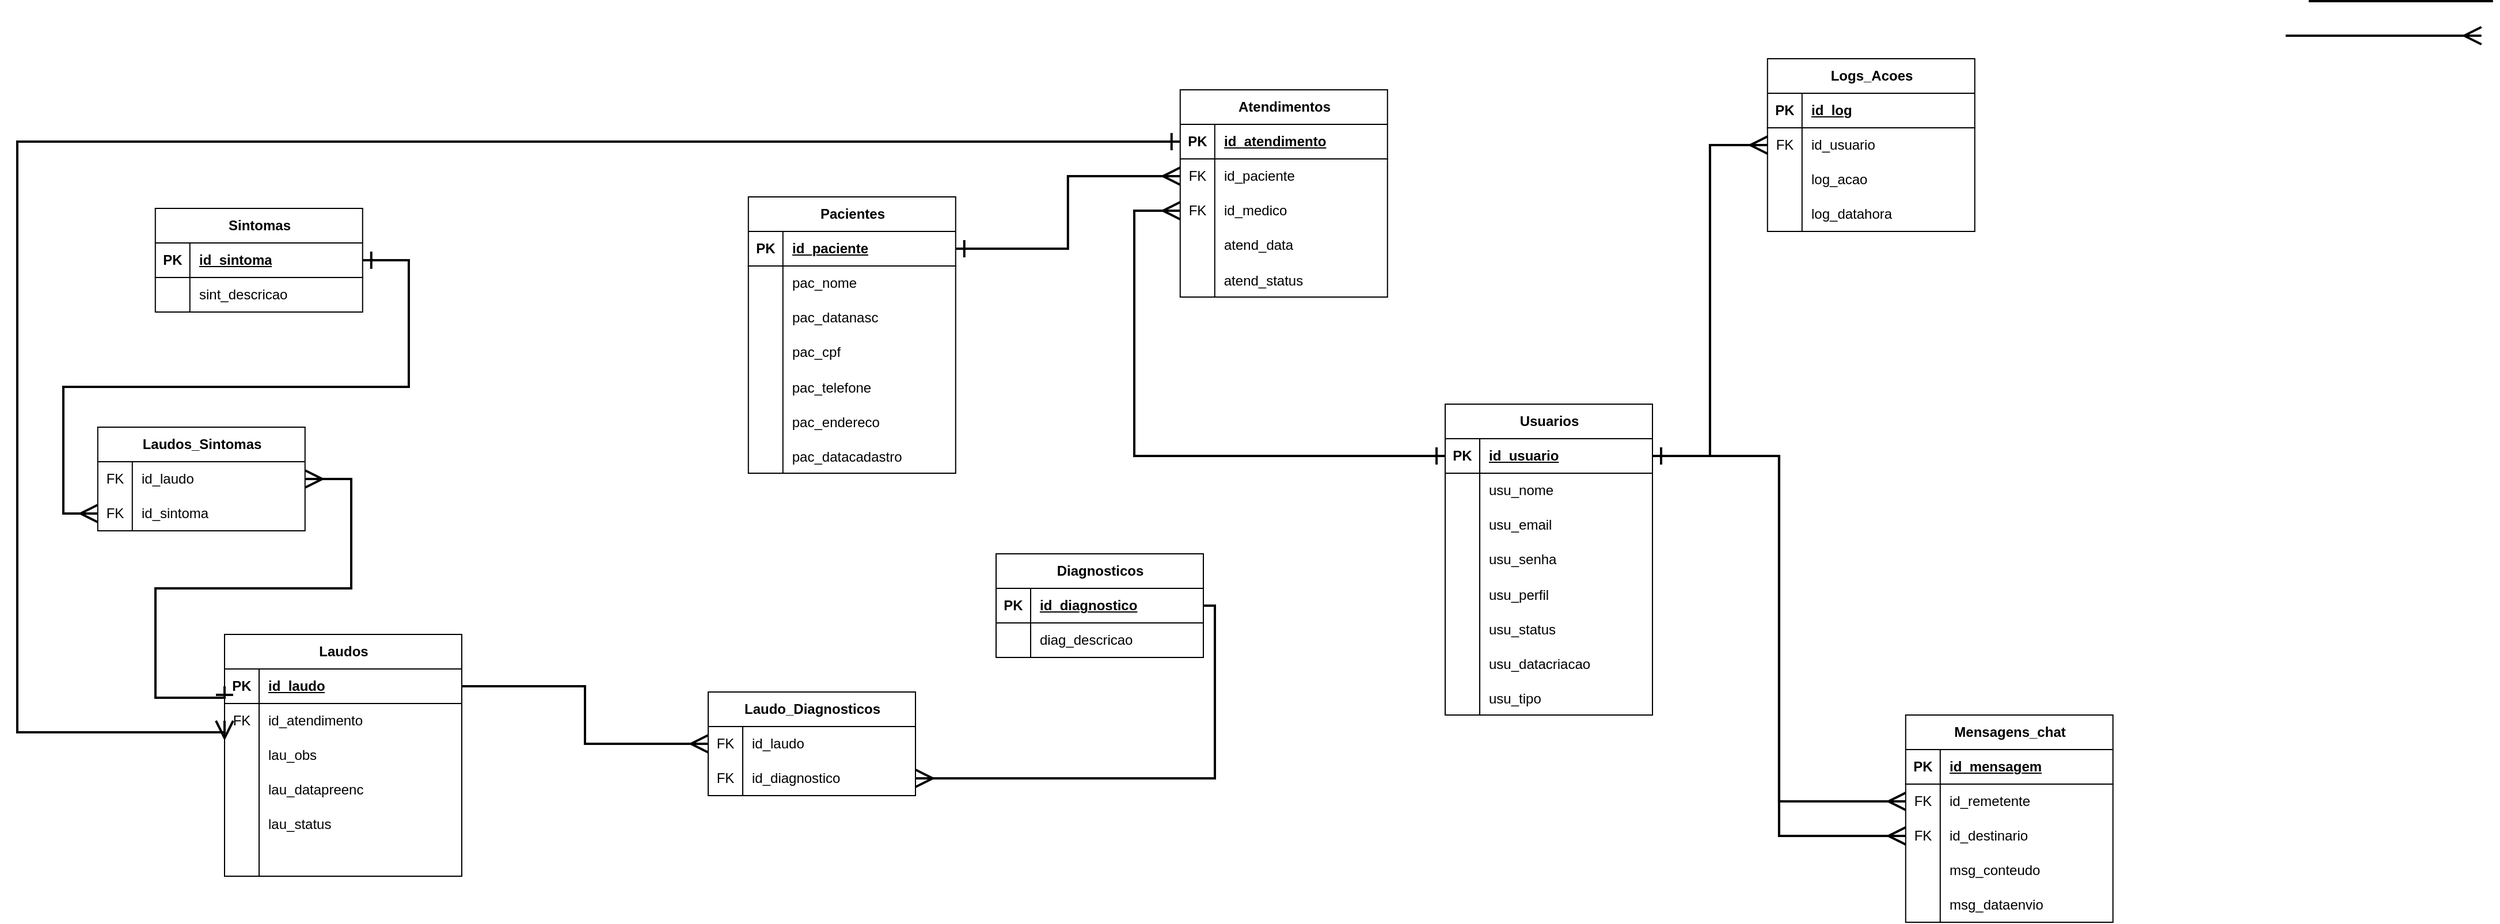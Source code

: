 <mxfile version="28.2.2">
  <diagram name="Página-1" id="UDo4bJVc__rC5ALzIUBb">
    <mxGraphModel dx="2527" dy="1535" grid="1" gridSize="10" guides="1" tooltips="1" connect="1" arrows="1" fold="1" page="1" pageScale="1" pageWidth="1169" pageHeight="827" math="0" shadow="0">
      <root>
        <mxCell id="0" />
        <mxCell id="1" parent="0" />
        <mxCell id="Q8iE4yhW_mKZgP9Y_xn7-1" value="Usuarios" style="shape=table;startSize=30;container=1;collapsible=1;childLayout=tableLayout;fixedRows=1;rowLines=0;fontStyle=1;align=center;resizeLast=1;html=1;labelBackgroundColor=none;" parent="1" vertex="1">
          <mxGeometry x="140.0" y="-450" width="180" height="270" as="geometry" />
        </mxCell>
        <mxCell id="Q8iE4yhW_mKZgP9Y_xn7-2" value="" style="shape=tableRow;horizontal=0;startSize=0;swimlaneHead=0;swimlaneBody=0;fillColor=none;collapsible=0;dropTarget=0;points=[[0,0.5],[1,0.5]];portConstraint=eastwest;top=0;left=0;right=0;bottom=1;labelBackgroundColor=none;" parent="Q8iE4yhW_mKZgP9Y_xn7-1" vertex="1">
          <mxGeometry y="30" width="180" height="30" as="geometry" />
        </mxCell>
        <mxCell id="Q8iE4yhW_mKZgP9Y_xn7-3" value="PK" style="shape=partialRectangle;connectable=0;fillColor=none;top=0;left=0;bottom=0;right=0;fontStyle=1;overflow=hidden;whiteSpace=wrap;html=1;labelBackgroundColor=none;" parent="Q8iE4yhW_mKZgP9Y_xn7-2" vertex="1">
          <mxGeometry width="30" height="30" as="geometry">
            <mxRectangle width="30" height="30" as="alternateBounds" />
          </mxGeometry>
        </mxCell>
        <mxCell id="Q8iE4yhW_mKZgP9Y_xn7-4" value="id_usuario" style="shape=partialRectangle;connectable=0;fillColor=none;top=0;left=0;bottom=0;right=0;align=left;spacingLeft=6;fontStyle=5;overflow=hidden;whiteSpace=wrap;html=1;labelBackgroundColor=none;" parent="Q8iE4yhW_mKZgP9Y_xn7-2" vertex="1">
          <mxGeometry x="30" width="150" height="30" as="geometry">
            <mxRectangle width="150" height="30" as="alternateBounds" />
          </mxGeometry>
        </mxCell>
        <mxCell id="Q8iE4yhW_mKZgP9Y_xn7-5" value="" style="shape=tableRow;horizontal=0;startSize=0;swimlaneHead=0;swimlaneBody=0;fillColor=none;collapsible=0;dropTarget=0;points=[[0,0.5],[1,0.5]];portConstraint=eastwest;top=0;left=0;right=0;bottom=0;labelBackgroundColor=none;" parent="Q8iE4yhW_mKZgP9Y_xn7-1" vertex="1">
          <mxGeometry y="60" width="180" height="30" as="geometry" />
        </mxCell>
        <mxCell id="Q8iE4yhW_mKZgP9Y_xn7-6" value="" style="shape=partialRectangle;connectable=0;fillColor=none;top=0;left=0;bottom=0;right=0;editable=1;overflow=hidden;whiteSpace=wrap;html=1;labelBackgroundColor=none;" parent="Q8iE4yhW_mKZgP9Y_xn7-5" vertex="1">
          <mxGeometry width="30" height="30" as="geometry">
            <mxRectangle width="30" height="30" as="alternateBounds" />
          </mxGeometry>
        </mxCell>
        <mxCell id="Q8iE4yhW_mKZgP9Y_xn7-7" value="usu_nome" style="shape=partialRectangle;connectable=0;fillColor=none;top=0;left=0;bottom=0;right=0;align=left;spacingLeft=6;overflow=hidden;whiteSpace=wrap;html=1;labelBackgroundColor=none;" parent="Q8iE4yhW_mKZgP9Y_xn7-5" vertex="1">
          <mxGeometry x="30" width="150" height="30" as="geometry">
            <mxRectangle width="150" height="30" as="alternateBounds" />
          </mxGeometry>
        </mxCell>
        <mxCell id="Q8iE4yhW_mKZgP9Y_xn7-8" value="" style="shape=tableRow;horizontal=0;startSize=0;swimlaneHead=0;swimlaneBody=0;fillColor=none;collapsible=0;dropTarget=0;points=[[0,0.5],[1,0.5]];portConstraint=eastwest;top=0;left=0;right=0;bottom=0;labelBackgroundColor=none;" parent="Q8iE4yhW_mKZgP9Y_xn7-1" vertex="1">
          <mxGeometry y="90" width="180" height="30" as="geometry" />
        </mxCell>
        <mxCell id="Q8iE4yhW_mKZgP9Y_xn7-9" value="" style="shape=partialRectangle;connectable=0;fillColor=none;top=0;left=0;bottom=0;right=0;editable=1;overflow=hidden;whiteSpace=wrap;html=1;labelBackgroundColor=none;" parent="Q8iE4yhW_mKZgP9Y_xn7-8" vertex="1">
          <mxGeometry width="30" height="30" as="geometry">
            <mxRectangle width="30" height="30" as="alternateBounds" />
          </mxGeometry>
        </mxCell>
        <mxCell id="Q8iE4yhW_mKZgP9Y_xn7-10" value="usu_email" style="shape=partialRectangle;connectable=0;fillColor=none;top=0;left=0;bottom=0;right=0;align=left;spacingLeft=6;overflow=hidden;whiteSpace=wrap;html=1;labelBackgroundColor=none;" parent="Q8iE4yhW_mKZgP9Y_xn7-8" vertex="1">
          <mxGeometry x="30" width="150" height="30" as="geometry">
            <mxRectangle width="150" height="30" as="alternateBounds" />
          </mxGeometry>
        </mxCell>
        <mxCell id="Q8iE4yhW_mKZgP9Y_xn7-11" value="" style="shape=tableRow;horizontal=0;startSize=0;swimlaneHead=0;swimlaneBody=0;fillColor=none;collapsible=0;dropTarget=0;points=[[0,0.5],[1,0.5]];portConstraint=eastwest;top=0;left=0;right=0;bottom=0;labelBackgroundColor=none;" parent="Q8iE4yhW_mKZgP9Y_xn7-1" vertex="1">
          <mxGeometry y="120" width="180" height="30" as="geometry" />
        </mxCell>
        <mxCell id="Q8iE4yhW_mKZgP9Y_xn7-12" value="" style="shape=partialRectangle;connectable=0;fillColor=none;top=0;left=0;bottom=0;right=0;editable=1;overflow=hidden;whiteSpace=wrap;html=1;labelBackgroundColor=none;" parent="Q8iE4yhW_mKZgP9Y_xn7-11" vertex="1">
          <mxGeometry width="30" height="30" as="geometry">
            <mxRectangle width="30" height="30" as="alternateBounds" />
          </mxGeometry>
        </mxCell>
        <mxCell id="Q8iE4yhW_mKZgP9Y_xn7-13" value="usu_senha" style="shape=partialRectangle;connectable=0;fillColor=none;top=0;left=0;bottom=0;right=0;align=left;spacingLeft=6;overflow=hidden;whiteSpace=wrap;html=1;labelBackgroundColor=none;" parent="Q8iE4yhW_mKZgP9Y_xn7-11" vertex="1">
          <mxGeometry x="30" width="150" height="30" as="geometry">
            <mxRectangle width="150" height="30" as="alternateBounds" />
          </mxGeometry>
        </mxCell>
        <mxCell id="Dy_bfYrcZRiVLaUVNsNM-99" value="" style="shape=tableRow;horizontal=0;startSize=0;swimlaneHead=0;swimlaneBody=0;fillColor=none;collapsible=0;dropTarget=0;points=[[0,0.5],[1,0.5]];portConstraint=eastwest;top=0;left=0;right=0;bottom=0;labelBackgroundColor=none;" parent="Q8iE4yhW_mKZgP9Y_xn7-1" vertex="1">
          <mxGeometry y="150" width="180" height="30" as="geometry" />
        </mxCell>
        <mxCell id="Dy_bfYrcZRiVLaUVNsNM-100" value="" style="shape=partialRectangle;connectable=0;fillColor=none;top=0;left=0;bottom=0;right=0;editable=1;overflow=hidden;labelBackgroundColor=none;" parent="Dy_bfYrcZRiVLaUVNsNM-99" vertex="1">
          <mxGeometry width="30" height="30" as="geometry">
            <mxRectangle width="30" height="30" as="alternateBounds" />
          </mxGeometry>
        </mxCell>
        <mxCell id="Dy_bfYrcZRiVLaUVNsNM-101" value="usu_perfil" style="shape=partialRectangle;connectable=0;fillColor=none;top=0;left=0;bottom=0;right=0;align=left;spacingLeft=6;overflow=hidden;labelBackgroundColor=none;" parent="Dy_bfYrcZRiVLaUVNsNM-99" vertex="1">
          <mxGeometry x="30" width="150" height="30" as="geometry">
            <mxRectangle width="150" height="30" as="alternateBounds" />
          </mxGeometry>
        </mxCell>
        <mxCell id="Dy_bfYrcZRiVLaUVNsNM-103" value="" style="shape=tableRow;horizontal=0;startSize=0;swimlaneHead=0;swimlaneBody=0;fillColor=none;collapsible=0;dropTarget=0;points=[[0,0.5],[1,0.5]];portConstraint=eastwest;top=0;left=0;right=0;bottom=0;labelBackgroundColor=none;" parent="Q8iE4yhW_mKZgP9Y_xn7-1" vertex="1">
          <mxGeometry y="180" width="180" height="30" as="geometry" />
        </mxCell>
        <mxCell id="Dy_bfYrcZRiVLaUVNsNM-104" value="" style="shape=partialRectangle;connectable=0;fillColor=none;top=0;left=0;bottom=0;right=0;editable=1;overflow=hidden;labelBackgroundColor=none;" parent="Dy_bfYrcZRiVLaUVNsNM-103" vertex="1">
          <mxGeometry width="30" height="30" as="geometry">
            <mxRectangle width="30" height="30" as="alternateBounds" />
          </mxGeometry>
        </mxCell>
        <mxCell id="Dy_bfYrcZRiVLaUVNsNM-105" value="usu_status" style="shape=partialRectangle;connectable=0;fillColor=none;top=0;left=0;bottom=0;right=0;align=left;spacingLeft=6;overflow=hidden;labelBackgroundColor=none;" parent="Dy_bfYrcZRiVLaUVNsNM-103" vertex="1">
          <mxGeometry x="30" width="150" height="30" as="geometry">
            <mxRectangle width="150" height="30" as="alternateBounds" />
          </mxGeometry>
        </mxCell>
        <mxCell id="Dy_bfYrcZRiVLaUVNsNM-107" value="" style="shape=tableRow;horizontal=0;startSize=0;swimlaneHead=0;swimlaneBody=0;fillColor=none;collapsible=0;dropTarget=0;points=[[0,0.5],[1,0.5]];portConstraint=eastwest;top=0;left=0;right=0;bottom=0;labelBackgroundColor=none;" parent="Q8iE4yhW_mKZgP9Y_xn7-1" vertex="1">
          <mxGeometry y="210" width="180" height="30" as="geometry" />
        </mxCell>
        <mxCell id="Dy_bfYrcZRiVLaUVNsNM-108" value="" style="shape=partialRectangle;connectable=0;fillColor=none;top=0;left=0;bottom=0;right=0;editable=1;overflow=hidden;labelBackgroundColor=none;" parent="Dy_bfYrcZRiVLaUVNsNM-107" vertex="1">
          <mxGeometry width="30" height="30" as="geometry">
            <mxRectangle width="30" height="30" as="alternateBounds" />
          </mxGeometry>
        </mxCell>
        <mxCell id="Dy_bfYrcZRiVLaUVNsNM-109" value="usu_datacriacao" style="shape=partialRectangle;connectable=0;fillColor=none;top=0;left=0;bottom=0;right=0;align=left;spacingLeft=6;overflow=hidden;labelBackgroundColor=none;" parent="Dy_bfYrcZRiVLaUVNsNM-107" vertex="1">
          <mxGeometry x="30" width="150" height="30" as="geometry">
            <mxRectangle width="150" height="30" as="alternateBounds" />
          </mxGeometry>
        </mxCell>
        <mxCell id="Dy_bfYrcZRiVLaUVNsNM-201" value="" style="shape=tableRow;horizontal=0;startSize=0;swimlaneHead=0;swimlaneBody=0;fillColor=none;collapsible=0;dropTarget=0;points=[[0,0.5],[1,0.5]];portConstraint=eastwest;top=0;left=0;right=0;bottom=0;labelBackgroundColor=none;" parent="Q8iE4yhW_mKZgP9Y_xn7-1" vertex="1">
          <mxGeometry y="240" width="180" height="30" as="geometry" />
        </mxCell>
        <mxCell id="Dy_bfYrcZRiVLaUVNsNM-202" value="" style="shape=partialRectangle;connectable=0;fillColor=none;top=0;left=0;bottom=0;right=0;editable=1;overflow=hidden;labelBackgroundColor=none;" parent="Dy_bfYrcZRiVLaUVNsNM-201" vertex="1">
          <mxGeometry width="30" height="30" as="geometry">
            <mxRectangle width="30" height="30" as="alternateBounds" />
          </mxGeometry>
        </mxCell>
        <mxCell id="Dy_bfYrcZRiVLaUVNsNM-203" value="usu_tipo" style="shape=partialRectangle;connectable=0;fillColor=none;top=0;left=0;bottom=0;right=0;align=left;spacingLeft=6;overflow=hidden;labelBackgroundColor=none;" parent="Dy_bfYrcZRiVLaUVNsNM-201" vertex="1">
          <mxGeometry x="30" width="150" height="30" as="geometry">
            <mxRectangle width="150" height="30" as="alternateBounds" />
          </mxGeometry>
        </mxCell>
        <mxCell id="Dy_bfYrcZRiVLaUVNsNM-1" value="Pacientes" style="shape=table;startSize=30;container=1;collapsible=1;childLayout=tableLayout;fixedRows=1;rowLines=0;fontStyle=1;align=center;resizeLast=1;html=1;labelBackgroundColor=none;" parent="1" vertex="1">
          <mxGeometry x="-465.11" y="-630" width="180" height="240" as="geometry" />
        </mxCell>
        <mxCell id="Dy_bfYrcZRiVLaUVNsNM-2" value="" style="shape=tableRow;horizontal=0;startSize=0;swimlaneHead=0;swimlaneBody=0;fillColor=none;collapsible=0;dropTarget=0;points=[[0,0.5],[1,0.5]];portConstraint=eastwest;top=0;left=0;right=0;bottom=1;labelBackgroundColor=none;" parent="Dy_bfYrcZRiVLaUVNsNM-1" vertex="1">
          <mxGeometry y="30" width="180" height="30" as="geometry" />
        </mxCell>
        <mxCell id="Dy_bfYrcZRiVLaUVNsNM-3" value="PK" style="shape=partialRectangle;connectable=0;fillColor=none;top=0;left=0;bottom=0;right=0;fontStyle=1;overflow=hidden;whiteSpace=wrap;html=1;labelBackgroundColor=none;" parent="Dy_bfYrcZRiVLaUVNsNM-2" vertex="1">
          <mxGeometry width="30" height="30" as="geometry">
            <mxRectangle width="30" height="30" as="alternateBounds" />
          </mxGeometry>
        </mxCell>
        <mxCell id="Dy_bfYrcZRiVLaUVNsNM-4" value="id_paciente" style="shape=partialRectangle;connectable=0;fillColor=none;top=0;left=0;bottom=0;right=0;align=left;spacingLeft=6;fontStyle=5;overflow=hidden;whiteSpace=wrap;html=1;labelBackgroundColor=none;" parent="Dy_bfYrcZRiVLaUVNsNM-2" vertex="1">
          <mxGeometry x="30" width="150" height="30" as="geometry">
            <mxRectangle width="150" height="30" as="alternateBounds" />
          </mxGeometry>
        </mxCell>
        <mxCell id="Dy_bfYrcZRiVLaUVNsNM-5" value="" style="shape=tableRow;horizontal=0;startSize=0;swimlaneHead=0;swimlaneBody=0;fillColor=none;collapsible=0;dropTarget=0;points=[[0,0.5],[1,0.5]];portConstraint=eastwest;top=0;left=0;right=0;bottom=0;labelBackgroundColor=none;" parent="Dy_bfYrcZRiVLaUVNsNM-1" vertex="1">
          <mxGeometry y="60" width="180" height="30" as="geometry" />
        </mxCell>
        <mxCell id="Dy_bfYrcZRiVLaUVNsNM-6" value="" style="shape=partialRectangle;connectable=0;fillColor=none;top=0;left=0;bottom=0;right=0;editable=1;overflow=hidden;whiteSpace=wrap;html=1;labelBackgroundColor=none;" parent="Dy_bfYrcZRiVLaUVNsNM-5" vertex="1">
          <mxGeometry width="30" height="30" as="geometry">
            <mxRectangle width="30" height="30" as="alternateBounds" />
          </mxGeometry>
        </mxCell>
        <mxCell id="Dy_bfYrcZRiVLaUVNsNM-7" value="pac_nome" style="shape=partialRectangle;connectable=0;fillColor=none;top=0;left=0;bottom=0;right=0;align=left;spacingLeft=6;overflow=hidden;whiteSpace=wrap;html=1;labelBackgroundColor=none;" parent="Dy_bfYrcZRiVLaUVNsNM-5" vertex="1">
          <mxGeometry x="30" width="150" height="30" as="geometry">
            <mxRectangle width="150" height="30" as="alternateBounds" />
          </mxGeometry>
        </mxCell>
        <mxCell id="Dy_bfYrcZRiVLaUVNsNM-8" value="" style="shape=tableRow;horizontal=0;startSize=0;swimlaneHead=0;swimlaneBody=0;fillColor=none;collapsible=0;dropTarget=0;points=[[0,0.5],[1,0.5]];portConstraint=eastwest;top=0;left=0;right=0;bottom=0;labelBackgroundColor=none;" parent="Dy_bfYrcZRiVLaUVNsNM-1" vertex="1">
          <mxGeometry y="90" width="180" height="30" as="geometry" />
        </mxCell>
        <mxCell id="Dy_bfYrcZRiVLaUVNsNM-9" value="" style="shape=partialRectangle;connectable=0;fillColor=none;top=0;left=0;bottom=0;right=0;editable=1;overflow=hidden;whiteSpace=wrap;html=1;labelBackgroundColor=none;" parent="Dy_bfYrcZRiVLaUVNsNM-8" vertex="1">
          <mxGeometry width="30" height="30" as="geometry">
            <mxRectangle width="30" height="30" as="alternateBounds" />
          </mxGeometry>
        </mxCell>
        <mxCell id="Dy_bfYrcZRiVLaUVNsNM-10" value="pac_datanasc" style="shape=partialRectangle;connectable=0;fillColor=none;top=0;left=0;bottom=0;right=0;align=left;spacingLeft=6;overflow=hidden;whiteSpace=wrap;html=1;labelBackgroundColor=none;" parent="Dy_bfYrcZRiVLaUVNsNM-8" vertex="1">
          <mxGeometry x="30" width="150" height="30" as="geometry">
            <mxRectangle width="150" height="30" as="alternateBounds" />
          </mxGeometry>
        </mxCell>
        <mxCell id="Dy_bfYrcZRiVLaUVNsNM-11" value="" style="shape=tableRow;horizontal=0;startSize=0;swimlaneHead=0;swimlaneBody=0;fillColor=none;collapsible=0;dropTarget=0;points=[[0,0.5],[1,0.5]];portConstraint=eastwest;top=0;left=0;right=0;bottom=0;labelBackgroundColor=none;" parent="Dy_bfYrcZRiVLaUVNsNM-1" vertex="1">
          <mxGeometry y="120" width="180" height="30" as="geometry" />
        </mxCell>
        <mxCell id="Dy_bfYrcZRiVLaUVNsNM-12" value="" style="shape=partialRectangle;connectable=0;fillColor=none;top=0;left=0;bottom=0;right=0;editable=1;overflow=hidden;whiteSpace=wrap;html=1;labelBackgroundColor=none;" parent="Dy_bfYrcZRiVLaUVNsNM-11" vertex="1">
          <mxGeometry width="30" height="30" as="geometry">
            <mxRectangle width="30" height="30" as="alternateBounds" />
          </mxGeometry>
        </mxCell>
        <mxCell id="Dy_bfYrcZRiVLaUVNsNM-13" value="pac_cpf" style="shape=partialRectangle;connectable=0;fillColor=none;top=0;left=0;bottom=0;right=0;align=left;spacingLeft=6;overflow=hidden;whiteSpace=wrap;html=1;labelBackgroundColor=none;" parent="Dy_bfYrcZRiVLaUVNsNM-11" vertex="1">
          <mxGeometry x="30" width="150" height="30" as="geometry">
            <mxRectangle width="150" height="30" as="alternateBounds" />
          </mxGeometry>
        </mxCell>
        <mxCell id="Dy_bfYrcZRiVLaUVNsNM-111" value="" style="shape=tableRow;horizontal=0;startSize=0;swimlaneHead=0;swimlaneBody=0;fillColor=none;collapsible=0;dropTarget=0;points=[[0,0.5],[1,0.5]];portConstraint=eastwest;top=0;left=0;right=0;bottom=0;labelBackgroundColor=none;" parent="Dy_bfYrcZRiVLaUVNsNM-1" vertex="1">
          <mxGeometry y="150" width="180" height="30" as="geometry" />
        </mxCell>
        <mxCell id="Dy_bfYrcZRiVLaUVNsNM-112" value="" style="shape=partialRectangle;connectable=0;fillColor=none;top=0;left=0;bottom=0;right=0;editable=1;overflow=hidden;labelBackgroundColor=none;" parent="Dy_bfYrcZRiVLaUVNsNM-111" vertex="1">
          <mxGeometry width="30" height="30" as="geometry">
            <mxRectangle width="30" height="30" as="alternateBounds" />
          </mxGeometry>
        </mxCell>
        <mxCell id="Dy_bfYrcZRiVLaUVNsNM-113" value="pac_telefone" style="shape=partialRectangle;connectable=0;fillColor=none;top=0;left=0;bottom=0;right=0;align=left;spacingLeft=6;overflow=hidden;labelBackgroundColor=none;" parent="Dy_bfYrcZRiVLaUVNsNM-111" vertex="1">
          <mxGeometry x="30" width="150" height="30" as="geometry">
            <mxRectangle width="150" height="30" as="alternateBounds" />
          </mxGeometry>
        </mxCell>
        <mxCell id="Dy_bfYrcZRiVLaUVNsNM-115" value="" style="shape=tableRow;horizontal=0;startSize=0;swimlaneHead=0;swimlaneBody=0;fillColor=none;collapsible=0;dropTarget=0;points=[[0,0.5],[1,0.5]];portConstraint=eastwest;top=0;left=0;right=0;bottom=0;labelBackgroundColor=none;" parent="Dy_bfYrcZRiVLaUVNsNM-1" vertex="1">
          <mxGeometry y="180" width="180" height="30" as="geometry" />
        </mxCell>
        <mxCell id="Dy_bfYrcZRiVLaUVNsNM-116" value="" style="shape=partialRectangle;connectable=0;fillColor=none;top=0;left=0;bottom=0;right=0;editable=1;overflow=hidden;labelBackgroundColor=none;" parent="Dy_bfYrcZRiVLaUVNsNM-115" vertex="1">
          <mxGeometry width="30" height="30" as="geometry">
            <mxRectangle width="30" height="30" as="alternateBounds" />
          </mxGeometry>
        </mxCell>
        <mxCell id="Dy_bfYrcZRiVLaUVNsNM-117" value="pac_endereco" style="shape=partialRectangle;connectable=0;fillColor=none;top=0;left=0;bottom=0;right=0;align=left;spacingLeft=6;overflow=hidden;labelBackgroundColor=none;" parent="Dy_bfYrcZRiVLaUVNsNM-115" vertex="1">
          <mxGeometry x="30" width="150" height="30" as="geometry">
            <mxRectangle width="150" height="30" as="alternateBounds" />
          </mxGeometry>
        </mxCell>
        <mxCell id="Dy_bfYrcZRiVLaUVNsNM-119" value="" style="shape=tableRow;horizontal=0;startSize=0;swimlaneHead=0;swimlaneBody=0;fillColor=none;collapsible=0;dropTarget=0;points=[[0,0.5],[1,0.5]];portConstraint=eastwest;top=0;left=0;right=0;bottom=0;labelBackgroundColor=none;" parent="Dy_bfYrcZRiVLaUVNsNM-1" vertex="1">
          <mxGeometry y="210" width="180" height="30" as="geometry" />
        </mxCell>
        <mxCell id="Dy_bfYrcZRiVLaUVNsNM-120" value="" style="shape=partialRectangle;connectable=0;fillColor=none;top=0;left=0;bottom=0;right=0;editable=1;overflow=hidden;labelBackgroundColor=none;" parent="Dy_bfYrcZRiVLaUVNsNM-119" vertex="1">
          <mxGeometry width="30" height="30" as="geometry">
            <mxRectangle width="30" height="30" as="alternateBounds" />
          </mxGeometry>
        </mxCell>
        <mxCell id="Dy_bfYrcZRiVLaUVNsNM-121" value="pac_datacadastro" style="shape=partialRectangle;connectable=0;fillColor=none;top=0;left=0;bottom=0;right=0;align=left;spacingLeft=6;overflow=hidden;labelBackgroundColor=none;" parent="Dy_bfYrcZRiVLaUVNsNM-119" vertex="1">
          <mxGeometry x="30" width="150" height="30" as="geometry">
            <mxRectangle width="150" height="30" as="alternateBounds" />
          </mxGeometry>
        </mxCell>
        <mxCell id="Dy_bfYrcZRiVLaUVNsNM-14" value="Atendimentos" style="shape=table;startSize=30;container=1;collapsible=1;childLayout=tableLayout;fixedRows=1;rowLines=0;fontStyle=1;align=center;resizeLast=1;html=1;labelBackgroundColor=none;" parent="1" vertex="1">
          <mxGeometry x="-90.11" y="-723" width="180" height="180" as="geometry" />
        </mxCell>
        <mxCell id="Dy_bfYrcZRiVLaUVNsNM-15" value="" style="shape=tableRow;horizontal=0;startSize=0;swimlaneHead=0;swimlaneBody=0;fillColor=none;collapsible=0;dropTarget=0;points=[[0,0.5],[1,0.5]];portConstraint=eastwest;top=0;left=0;right=0;bottom=1;labelBackgroundColor=none;" parent="Dy_bfYrcZRiVLaUVNsNM-14" vertex="1">
          <mxGeometry y="30" width="180" height="30" as="geometry" />
        </mxCell>
        <mxCell id="Dy_bfYrcZRiVLaUVNsNM-16" value="PK" style="shape=partialRectangle;connectable=0;fillColor=none;top=0;left=0;bottom=0;right=0;fontStyle=1;overflow=hidden;whiteSpace=wrap;html=1;labelBackgroundColor=none;" parent="Dy_bfYrcZRiVLaUVNsNM-15" vertex="1">
          <mxGeometry width="30" height="30" as="geometry">
            <mxRectangle width="30" height="30" as="alternateBounds" />
          </mxGeometry>
        </mxCell>
        <mxCell id="Dy_bfYrcZRiVLaUVNsNM-17" value="id_atendimento" style="shape=partialRectangle;connectable=0;fillColor=none;top=0;left=0;bottom=0;right=0;align=left;spacingLeft=6;fontStyle=5;overflow=hidden;whiteSpace=wrap;html=1;labelBackgroundColor=none;" parent="Dy_bfYrcZRiVLaUVNsNM-15" vertex="1">
          <mxGeometry x="30" width="150" height="30" as="geometry">
            <mxRectangle width="150" height="30" as="alternateBounds" />
          </mxGeometry>
        </mxCell>
        <mxCell id="Dy_bfYrcZRiVLaUVNsNM-18" value="" style="shape=tableRow;horizontal=0;startSize=0;swimlaneHead=0;swimlaneBody=0;fillColor=none;collapsible=0;dropTarget=0;points=[[0,0.5],[1,0.5]];portConstraint=eastwest;top=0;left=0;right=0;bottom=0;labelBackgroundColor=none;" parent="Dy_bfYrcZRiVLaUVNsNM-14" vertex="1">
          <mxGeometry y="60" width="180" height="30" as="geometry" />
        </mxCell>
        <mxCell id="Dy_bfYrcZRiVLaUVNsNM-19" value="FK" style="shape=partialRectangle;connectable=0;fillColor=none;top=0;left=0;bottom=0;right=0;editable=1;overflow=hidden;whiteSpace=wrap;html=1;labelBackgroundColor=none;" parent="Dy_bfYrcZRiVLaUVNsNM-18" vertex="1">
          <mxGeometry width="30" height="30" as="geometry">
            <mxRectangle width="30" height="30" as="alternateBounds" />
          </mxGeometry>
        </mxCell>
        <mxCell id="Dy_bfYrcZRiVLaUVNsNM-20" value="id_paciente" style="shape=partialRectangle;connectable=0;fillColor=none;top=0;left=0;bottom=0;right=0;align=left;spacingLeft=6;overflow=hidden;whiteSpace=wrap;html=1;labelBackgroundColor=none;" parent="Dy_bfYrcZRiVLaUVNsNM-18" vertex="1">
          <mxGeometry x="30" width="150" height="30" as="geometry">
            <mxRectangle width="150" height="30" as="alternateBounds" />
          </mxGeometry>
        </mxCell>
        <mxCell id="Dy_bfYrcZRiVLaUVNsNM-21" value="" style="shape=tableRow;horizontal=0;startSize=0;swimlaneHead=0;swimlaneBody=0;fillColor=none;collapsible=0;dropTarget=0;points=[[0,0.5],[1,0.5]];portConstraint=eastwest;top=0;left=0;right=0;bottom=0;labelBackgroundColor=none;" parent="Dy_bfYrcZRiVLaUVNsNM-14" vertex="1">
          <mxGeometry y="90" width="180" height="30" as="geometry" />
        </mxCell>
        <mxCell id="Dy_bfYrcZRiVLaUVNsNM-22" value="FK" style="shape=partialRectangle;connectable=0;fillColor=none;top=0;left=0;bottom=0;right=0;editable=1;overflow=hidden;whiteSpace=wrap;html=1;labelBackgroundColor=none;" parent="Dy_bfYrcZRiVLaUVNsNM-21" vertex="1">
          <mxGeometry width="30" height="30" as="geometry">
            <mxRectangle width="30" height="30" as="alternateBounds" />
          </mxGeometry>
        </mxCell>
        <mxCell id="Dy_bfYrcZRiVLaUVNsNM-23" value="id_medico" style="shape=partialRectangle;connectable=0;fillColor=none;top=0;left=0;bottom=0;right=0;align=left;spacingLeft=6;overflow=hidden;whiteSpace=wrap;html=1;labelBackgroundColor=none;" parent="Dy_bfYrcZRiVLaUVNsNM-21" vertex="1">
          <mxGeometry x="30" width="150" height="30" as="geometry">
            <mxRectangle width="150" height="30" as="alternateBounds" />
          </mxGeometry>
        </mxCell>
        <mxCell id="Dy_bfYrcZRiVLaUVNsNM-24" value="" style="shape=tableRow;horizontal=0;startSize=0;swimlaneHead=0;swimlaneBody=0;fillColor=none;collapsible=0;dropTarget=0;points=[[0,0.5],[1,0.5]];portConstraint=eastwest;top=0;left=0;right=0;bottom=0;labelBackgroundColor=none;" parent="Dy_bfYrcZRiVLaUVNsNM-14" vertex="1">
          <mxGeometry y="120" width="180" height="30" as="geometry" />
        </mxCell>
        <mxCell id="Dy_bfYrcZRiVLaUVNsNM-25" value="" style="shape=partialRectangle;connectable=0;fillColor=none;top=0;left=0;bottom=0;right=0;editable=1;overflow=hidden;whiteSpace=wrap;html=1;labelBackgroundColor=none;" parent="Dy_bfYrcZRiVLaUVNsNM-24" vertex="1">
          <mxGeometry width="30" height="30" as="geometry">
            <mxRectangle width="30" height="30" as="alternateBounds" />
          </mxGeometry>
        </mxCell>
        <mxCell id="Dy_bfYrcZRiVLaUVNsNM-26" value="atend_data" style="shape=partialRectangle;connectable=0;fillColor=none;top=0;left=0;bottom=0;right=0;align=left;spacingLeft=6;overflow=hidden;whiteSpace=wrap;html=1;labelBackgroundColor=none;" parent="Dy_bfYrcZRiVLaUVNsNM-24" vertex="1">
          <mxGeometry x="30" width="150" height="30" as="geometry">
            <mxRectangle width="150" height="30" as="alternateBounds" />
          </mxGeometry>
        </mxCell>
        <mxCell id="Dy_bfYrcZRiVLaUVNsNM-123" value="" style="shape=tableRow;horizontal=0;startSize=0;swimlaneHead=0;swimlaneBody=0;fillColor=none;collapsible=0;dropTarget=0;points=[[0,0.5],[1,0.5]];portConstraint=eastwest;top=0;left=0;right=0;bottom=0;labelBackgroundColor=none;" parent="Dy_bfYrcZRiVLaUVNsNM-14" vertex="1">
          <mxGeometry y="150" width="180" height="30" as="geometry" />
        </mxCell>
        <mxCell id="Dy_bfYrcZRiVLaUVNsNM-124" value="" style="shape=partialRectangle;connectable=0;fillColor=none;top=0;left=0;bottom=0;right=0;editable=1;overflow=hidden;labelBackgroundColor=none;" parent="Dy_bfYrcZRiVLaUVNsNM-123" vertex="1">
          <mxGeometry width="30" height="30" as="geometry">
            <mxRectangle width="30" height="30" as="alternateBounds" />
          </mxGeometry>
        </mxCell>
        <mxCell id="Dy_bfYrcZRiVLaUVNsNM-125" value="atend_status" style="shape=partialRectangle;connectable=0;fillColor=none;top=0;left=0;bottom=0;right=0;align=left;spacingLeft=6;overflow=hidden;labelBackgroundColor=none;" parent="Dy_bfYrcZRiVLaUVNsNM-123" vertex="1">
          <mxGeometry x="30" width="150" height="30" as="geometry">
            <mxRectangle width="150" height="30" as="alternateBounds" />
          </mxGeometry>
        </mxCell>
        <mxCell id="Dy_bfYrcZRiVLaUVNsNM-27" value="Laudos" style="shape=table;startSize=30;container=1;collapsible=1;childLayout=tableLayout;fixedRows=1;rowLines=0;fontStyle=1;align=center;resizeLast=1;html=1;labelBackgroundColor=none;" parent="1" vertex="1">
          <mxGeometry x="-920" y="-250" width="206" height="210" as="geometry" />
        </mxCell>
        <mxCell id="Dy_bfYrcZRiVLaUVNsNM-28" value="" style="shape=tableRow;horizontal=0;startSize=0;swimlaneHead=0;swimlaneBody=0;fillColor=none;collapsible=0;dropTarget=0;points=[[0,0.5],[1,0.5]];portConstraint=eastwest;top=0;left=0;right=0;bottom=1;labelBackgroundColor=none;" parent="Dy_bfYrcZRiVLaUVNsNM-27" vertex="1">
          <mxGeometry y="30" width="206" height="30" as="geometry" />
        </mxCell>
        <mxCell id="Dy_bfYrcZRiVLaUVNsNM-29" value="PK" style="shape=partialRectangle;connectable=0;fillColor=none;top=0;left=0;bottom=0;right=0;fontStyle=1;overflow=hidden;whiteSpace=wrap;html=1;labelBackgroundColor=none;" parent="Dy_bfYrcZRiVLaUVNsNM-28" vertex="1">
          <mxGeometry width="30" height="30" as="geometry">
            <mxRectangle width="30" height="30" as="alternateBounds" />
          </mxGeometry>
        </mxCell>
        <mxCell id="Dy_bfYrcZRiVLaUVNsNM-30" value="id_laudo" style="shape=partialRectangle;connectable=0;fillColor=none;top=0;left=0;bottom=0;right=0;align=left;spacingLeft=6;fontStyle=5;overflow=hidden;whiteSpace=wrap;html=1;labelBackgroundColor=none;" parent="Dy_bfYrcZRiVLaUVNsNM-28" vertex="1">
          <mxGeometry x="30" width="176" height="30" as="geometry">
            <mxRectangle width="176" height="30" as="alternateBounds" />
          </mxGeometry>
        </mxCell>
        <mxCell id="Dy_bfYrcZRiVLaUVNsNM-130" value="" style="shape=tableRow;horizontal=0;startSize=0;swimlaneHead=0;swimlaneBody=0;fillColor=none;collapsible=0;dropTarget=0;points=[[0,0.5],[1,0.5]];portConstraint=eastwest;top=0;left=0;right=0;bottom=0;labelBackgroundColor=none;" parent="Dy_bfYrcZRiVLaUVNsNM-27" vertex="1">
          <mxGeometry y="60" width="206" height="30" as="geometry" />
        </mxCell>
        <mxCell id="Dy_bfYrcZRiVLaUVNsNM-131" value="FK" style="shape=partialRectangle;connectable=0;fillColor=none;top=0;left=0;bottom=0;right=0;fontStyle=0;overflow=hidden;whiteSpace=wrap;html=1;labelBackgroundColor=none;" parent="Dy_bfYrcZRiVLaUVNsNM-130" vertex="1">
          <mxGeometry width="30" height="30" as="geometry">
            <mxRectangle width="30" height="30" as="alternateBounds" />
          </mxGeometry>
        </mxCell>
        <mxCell id="Dy_bfYrcZRiVLaUVNsNM-132" value="id_atendimento" style="shape=partialRectangle;connectable=0;fillColor=none;top=0;left=0;bottom=0;right=0;align=left;spacingLeft=6;fontStyle=0;overflow=hidden;whiteSpace=wrap;html=1;labelBackgroundColor=none;" parent="Dy_bfYrcZRiVLaUVNsNM-130" vertex="1">
          <mxGeometry x="30" width="176" height="30" as="geometry">
            <mxRectangle width="176" height="30" as="alternateBounds" />
          </mxGeometry>
        </mxCell>
        <mxCell id="Dy_bfYrcZRiVLaUVNsNM-31" value="" style="shape=tableRow;horizontal=0;startSize=0;swimlaneHead=0;swimlaneBody=0;fillColor=none;collapsible=0;dropTarget=0;points=[[0,0.5],[1,0.5]];portConstraint=eastwest;top=0;left=0;right=0;bottom=0;labelBackgroundColor=none;" parent="Dy_bfYrcZRiVLaUVNsNM-27" vertex="1">
          <mxGeometry y="90" width="206" height="30" as="geometry" />
        </mxCell>
        <mxCell id="Dy_bfYrcZRiVLaUVNsNM-32" value="" style="shape=partialRectangle;connectable=0;fillColor=none;top=0;left=0;bottom=0;right=0;editable=1;overflow=hidden;whiteSpace=wrap;html=1;labelBackgroundColor=none;" parent="Dy_bfYrcZRiVLaUVNsNM-31" vertex="1">
          <mxGeometry width="30" height="30" as="geometry">
            <mxRectangle width="30" height="30" as="alternateBounds" />
          </mxGeometry>
        </mxCell>
        <mxCell id="Dy_bfYrcZRiVLaUVNsNM-33" value="lau_obs" style="shape=partialRectangle;connectable=0;fillColor=none;top=0;left=0;bottom=0;right=0;align=left;spacingLeft=6;overflow=hidden;whiteSpace=wrap;html=1;labelBackgroundColor=none;" parent="Dy_bfYrcZRiVLaUVNsNM-31" vertex="1">
          <mxGeometry x="30" width="176" height="30" as="geometry">
            <mxRectangle width="176" height="30" as="alternateBounds" />
          </mxGeometry>
        </mxCell>
        <mxCell id="Dy_bfYrcZRiVLaUVNsNM-34" value="" style="shape=tableRow;horizontal=0;startSize=0;swimlaneHead=0;swimlaneBody=0;fillColor=none;collapsible=0;dropTarget=0;points=[[0,0.5],[1,0.5]];portConstraint=eastwest;top=0;left=0;right=0;bottom=0;labelBackgroundColor=none;" parent="Dy_bfYrcZRiVLaUVNsNM-27" vertex="1">
          <mxGeometry y="120" width="206" height="30" as="geometry" />
        </mxCell>
        <mxCell id="Dy_bfYrcZRiVLaUVNsNM-35" value="" style="shape=partialRectangle;connectable=0;fillColor=none;top=0;left=0;bottom=0;right=0;editable=1;overflow=hidden;whiteSpace=wrap;html=1;labelBackgroundColor=none;" parent="Dy_bfYrcZRiVLaUVNsNM-34" vertex="1">
          <mxGeometry width="30" height="30" as="geometry">
            <mxRectangle width="30" height="30" as="alternateBounds" />
          </mxGeometry>
        </mxCell>
        <mxCell id="Dy_bfYrcZRiVLaUVNsNM-36" value="lau_datapreenc" style="shape=partialRectangle;connectable=0;fillColor=none;top=0;left=0;bottom=0;right=0;align=left;spacingLeft=6;overflow=hidden;whiteSpace=wrap;html=1;labelBackgroundColor=none;" parent="Dy_bfYrcZRiVLaUVNsNM-34" vertex="1">
          <mxGeometry x="30" width="176" height="30" as="geometry">
            <mxRectangle width="176" height="30" as="alternateBounds" />
          </mxGeometry>
        </mxCell>
        <mxCell id="Dy_bfYrcZRiVLaUVNsNM-37" value="" style="shape=tableRow;horizontal=0;startSize=0;swimlaneHead=0;swimlaneBody=0;fillColor=none;collapsible=0;dropTarget=0;points=[[0,0.5],[1,0.5]];portConstraint=eastwest;top=0;left=0;right=0;bottom=0;labelBackgroundColor=none;" parent="Dy_bfYrcZRiVLaUVNsNM-27" vertex="1">
          <mxGeometry y="150" width="206" height="30" as="geometry" />
        </mxCell>
        <mxCell id="Dy_bfYrcZRiVLaUVNsNM-38" value="" style="shape=partialRectangle;connectable=0;fillColor=none;top=0;left=0;bottom=0;right=0;editable=1;overflow=hidden;whiteSpace=wrap;html=1;labelBackgroundColor=none;" parent="Dy_bfYrcZRiVLaUVNsNM-37" vertex="1">
          <mxGeometry width="30" height="30" as="geometry">
            <mxRectangle width="30" height="30" as="alternateBounds" />
          </mxGeometry>
        </mxCell>
        <mxCell id="Dy_bfYrcZRiVLaUVNsNM-39" value="lau_status" style="shape=partialRectangle;connectable=0;fillColor=none;top=0;left=0;bottom=0;right=0;align=left;spacingLeft=6;overflow=hidden;whiteSpace=wrap;html=1;labelBackgroundColor=none;" parent="Dy_bfYrcZRiVLaUVNsNM-37" vertex="1">
          <mxGeometry x="30" width="176" height="30" as="geometry">
            <mxRectangle width="176" height="30" as="alternateBounds" />
          </mxGeometry>
        </mxCell>
        <mxCell id="4EUML47aD6XBs1js3HDF-13" value="" style="shape=tableRow;horizontal=0;startSize=0;swimlaneHead=0;swimlaneBody=0;fillColor=none;collapsible=0;dropTarget=0;points=[[0,0.5],[1,0.5]];portConstraint=eastwest;top=0;left=0;right=0;bottom=0;" vertex="1" parent="Dy_bfYrcZRiVLaUVNsNM-27">
          <mxGeometry y="180" width="206" height="30" as="geometry" />
        </mxCell>
        <mxCell id="4EUML47aD6XBs1js3HDF-14" value="" style="shape=partialRectangle;connectable=0;fillColor=none;top=0;left=0;bottom=0;right=0;editable=1;overflow=hidden;" vertex="1" parent="4EUML47aD6XBs1js3HDF-13">
          <mxGeometry width="30" height="30" as="geometry">
            <mxRectangle width="30" height="30" as="alternateBounds" />
          </mxGeometry>
        </mxCell>
        <mxCell id="4EUML47aD6XBs1js3HDF-15" value="" style="shape=partialRectangle;connectable=0;fillColor=none;top=0;left=0;bottom=0;right=0;align=left;spacingLeft=6;overflow=hidden;" vertex="1" parent="4EUML47aD6XBs1js3HDF-13">
          <mxGeometry x="30" width="176" height="30" as="geometry">
            <mxRectangle width="176" height="30" as="alternateBounds" />
          </mxGeometry>
        </mxCell>
        <mxCell id="Dy_bfYrcZRiVLaUVNsNM-40" value="Sintomas" style="shape=table;startSize=30;container=1;collapsible=1;childLayout=tableLayout;fixedRows=1;rowLines=0;fontStyle=1;align=center;resizeLast=1;html=1;labelBackgroundColor=none;" parent="1" vertex="1">
          <mxGeometry x="-980.11" y="-620" width="180" height="90" as="geometry" />
        </mxCell>
        <mxCell id="Dy_bfYrcZRiVLaUVNsNM-41" value="" style="shape=tableRow;horizontal=0;startSize=0;swimlaneHead=0;swimlaneBody=0;fillColor=none;collapsible=0;dropTarget=0;points=[[0,0.5],[1,0.5]];portConstraint=eastwest;top=0;left=0;right=0;bottom=1;labelBackgroundColor=none;" parent="Dy_bfYrcZRiVLaUVNsNM-40" vertex="1">
          <mxGeometry y="30" width="180" height="30" as="geometry" />
        </mxCell>
        <mxCell id="Dy_bfYrcZRiVLaUVNsNM-42" value="PK" style="shape=partialRectangle;connectable=0;fillColor=none;top=0;left=0;bottom=0;right=0;fontStyle=1;overflow=hidden;whiteSpace=wrap;html=1;labelBackgroundColor=none;" parent="Dy_bfYrcZRiVLaUVNsNM-41" vertex="1">
          <mxGeometry width="30" height="30" as="geometry">
            <mxRectangle width="30" height="30" as="alternateBounds" />
          </mxGeometry>
        </mxCell>
        <mxCell id="Dy_bfYrcZRiVLaUVNsNM-43" value="id_sintoma" style="shape=partialRectangle;connectable=0;fillColor=none;top=0;left=0;bottom=0;right=0;align=left;spacingLeft=6;fontStyle=5;overflow=hidden;whiteSpace=wrap;html=1;labelBackgroundColor=none;" parent="Dy_bfYrcZRiVLaUVNsNM-41" vertex="1">
          <mxGeometry x="30" width="150" height="30" as="geometry">
            <mxRectangle width="150" height="30" as="alternateBounds" />
          </mxGeometry>
        </mxCell>
        <mxCell id="Dy_bfYrcZRiVLaUVNsNM-44" value="" style="shape=tableRow;horizontal=0;startSize=0;swimlaneHead=0;swimlaneBody=0;fillColor=none;collapsible=0;dropTarget=0;points=[[0,0.5],[1,0.5]];portConstraint=eastwest;top=0;left=0;right=0;bottom=0;labelBackgroundColor=none;" parent="Dy_bfYrcZRiVLaUVNsNM-40" vertex="1">
          <mxGeometry y="60" width="180" height="30" as="geometry" />
        </mxCell>
        <mxCell id="Dy_bfYrcZRiVLaUVNsNM-45" value="" style="shape=partialRectangle;connectable=0;fillColor=none;top=0;left=0;bottom=0;right=0;editable=1;overflow=hidden;whiteSpace=wrap;html=1;labelBackgroundColor=none;" parent="Dy_bfYrcZRiVLaUVNsNM-44" vertex="1">
          <mxGeometry width="30" height="30" as="geometry">
            <mxRectangle width="30" height="30" as="alternateBounds" />
          </mxGeometry>
        </mxCell>
        <mxCell id="Dy_bfYrcZRiVLaUVNsNM-46" value="sint_descricao" style="shape=partialRectangle;connectable=0;fillColor=none;top=0;left=0;bottom=0;right=0;align=left;spacingLeft=6;overflow=hidden;whiteSpace=wrap;html=1;labelBackgroundColor=none;" parent="Dy_bfYrcZRiVLaUVNsNM-44" vertex="1">
          <mxGeometry x="30" width="150" height="30" as="geometry">
            <mxRectangle width="150" height="30" as="alternateBounds" />
          </mxGeometry>
        </mxCell>
        <mxCell id="Dy_bfYrcZRiVLaUVNsNM-53" value="Diagnosticos" style="shape=table;startSize=30;container=1;collapsible=1;childLayout=tableLayout;fixedRows=1;rowLines=0;fontStyle=1;align=center;resizeLast=1;html=1;labelBackgroundColor=none;" parent="1" vertex="1">
          <mxGeometry x="-250.0" y="-320" width="180" height="90" as="geometry" />
        </mxCell>
        <mxCell id="Dy_bfYrcZRiVLaUVNsNM-54" value="" style="shape=tableRow;horizontal=0;startSize=0;swimlaneHead=0;swimlaneBody=0;fillColor=none;collapsible=0;dropTarget=0;points=[[0,0.5],[1,0.5]];portConstraint=eastwest;top=0;left=0;right=0;bottom=1;labelBackgroundColor=none;" parent="Dy_bfYrcZRiVLaUVNsNM-53" vertex="1">
          <mxGeometry y="30" width="180" height="30" as="geometry" />
        </mxCell>
        <mxCell id="Dy_bfYrcZRiVLaUVNsNM-55" value="PK" style="shape=partialRectangle;connectable=0;fillColor=none;top=0;left=0;bottom=0;right=0;fontStyle=1;overflow=hidden;whiteSpace=wrap;html=1;labelBackgroundColor=none;" parent="Dy_bfYrcZRiVLaUVNsNM-54" vertex="1">
          <mxGeometry width="30" height="30" as="geometry">
            <mxRectangle width="30" height="30" as="alternateBounds" />
          </mxGeometry>
        </mxCell>
        <mxCell id="Dy_bfYrcZRiVLaUVNsNM-56" value="id_diagnostico" style="shape=partialRectangle;connectable=0;fillColor=none;top=0;left=0;bottom=0;right=0;align=left;spacingLeft=6;fontStyle=5;overflow=hidden;whiteSpace=wrap;html=1;labelBackgroundColor=none;" parent="Dy_bfYrcZRiVLaUVNsNM-54" vertex="1">
          <mxGeometry x="30" width="150" height="30" as="geometry">
            <mxRectangle width="150" height="30" as="alternateBounds" />
          </mxGeometry>
        </mxCell>
        <mxCell id="Dy_bfYrcZRiVLaUVNsNM-57" value="" style="shape=tableRow;horizontal=0;startSize=0;swimlaneHead=0;swimlaneBody=0;fillColor=none;collapsible=0;dropTarget=0;points=[[0,0.5],[1,0.5]];portConstraint=eastwest;top=0;left=0;right=0;bottom=0;labelBackgroundColor=none;" parent="Dy_bfYrcZRiVLaUVNsNM-53" vertex="1">
          <mxGeometry y="60" width="180" height="30" as="geometry" />
        </mxCell>
        <mxCell id="Dy_bfYrcZRiVLaUVNsNM-58" value="" style="shape=partialRectangle;connectable=0;fillColor=none;top=0;left=0;bottom=0;right=0;editable=1;overflow=hidden;whiteSpace=wrap;html=1;labelBackgroundColor=none;" parent="Dy_bfYrcZRiVLaUVNsNM-57" vertex="1">
          <mxGeometry width="30" height="30" as="geometry">
            <mxRectangle width="30" height="30" as="alternateBounds" />
          </mxGeometry>
        </mxCell>
        <mxCell id="Dy_bfYrcZRiVLaUVNsNM-59" value="diag_descricao" style="shape=partialRectangle;connectable=0;fillColor=none;top=0;left=0;bottom=0;right=0;align=left;spacingLeft=6;overflow=hidden;whiteSpace=wrap;html=1;labelBackgroundColor=none;" parent="Dy_bfYrcZRiVLaUVNsNM-57" vertex="1">
          <mxGeometry x="30" width="150" height="30" as="geometry">
            <mxRectangle width="150" height="30" as="alternateBounds" />
          </mxGeometry>
        </mxCell>
        <mxCell id="Dy_bfYrcZRiVLaUVNsNM-79" value="Laudo_Diagnosticos" style="shape=table;startSize=30;container=1;collapsible=1;childLayout=tableLayout;fixedRows=1;rowLines=0;fontStyle=1;align=center;resizeLast=1;html=1;labelBackgroundColor=none;" parent="1" vertex="1">
          <mxGeometry x="-500.0" y="-200" width="180" height="90" as="geometry" />
        </mxCell>
        <mxCell id="Dy_bfYrcZRiVLaUVNsNM-139" value="" style="shape=tableRow;horizontal=0;startSize=0;swimlaneHead=0;swimlaneBody=0;fillColor=none;collapsible=0;dropTarget=0;points=[[0,0.5],[1,0.5]];portConstraint=eastwest;top=0;left=0;right=0;bottom=0;labelBackgroundColor=none;" parent="Dy_bfYrcZRiVLaUVNsNM-79" vertex="1">
          <mxGeometry y="30" width="180" height="30" as="geometry" />
        </mxCell>
        <mxCell id="Dy_bfYrcZRiVLaUVNsNM-140" value="FK" style="shape=partialRectangle;connectable=0;fillColor=none;top=0;left=0;bottom=0;right=0;fontStyle=0;overflow=hidden;whiteSpace=wrap;html=1;labelBackgroundColor=none;" parent="Dy_bfYrcZRiVLaUVNsNM-139" vertex="1">
          <mxGeometry width="30" height="30" as="geometry">
            <mxRectangle width="30" height="30" as="alternateBounds" />
          </mxGeometry>
        </mxCell>
        <mxCell id="Dy_bfYrcZRiVLaUVNsNM-141" value="id_laudo" style="shape=partialRectangle;connectable=0;fillColor=none;top=0;left=0;bottom=0;right=0;align=left;spacingLeft=6;fontStyle=0;overflow=hidden;whiteSpace=wrap;html=1;labelBackgroundColor=none;" parent="Dy_bfYrcZRiVLaUVNsNM-139" vertex="1">
          <mxGeometry x="30" width="150" height="30" as="geometry">
            <mxRectangle width="150" height="30" as="alternateBounds" />
          </mxGeometry>
        </mxCell>
        <mxCell id="Dy_bfYrcZRiVLaUVNsNM-142" value="" style="shape=tableRow;horizontal=0;startSize=0;swimlaneHead=0;swimlaneBody=0;fillColor=none;collapsible=0;dropTarget=0;points=[[0,0.5],[1,0.5]];portConstraint=eastwest;top=0;left=0;right=0;bottom=0;labelBackgroundColor=none;" parent="Dy_bfYrcZRiVLaUVNsNM-79" vertex="1">
          <mxGeometry y="60" width="180" height="30" as="geometry" />
        </mxCell>
        <mxCell id="Dy_bfYrcZRiVLaUVNsNM-143" value="FK" style="shape=partialRectangle;connectable=0;fillColor=none;top=0;left=0;bottom=0;right=0;fontStyle=0;overflow=hidden;whiteSpace=wrap;html=1;labelBackgroundColor=none;" parent="Dy_bfYrcZRiVLaUVNsNM-142" vertex="1">
          <mxGeometry width="30" height="30" as="geometry">
            <mxRectangle width="30" height="30" as="alternateBounds" />
          </mxGeometry>
        </mxCell>
        <mxCell id="Dy_bfYrcZRiVLaUVNsNM-144" value="id_diagnostico" style="shape=partialRectangle;connectable=0;fillColor=none;top=0;left=0;bottom=0;right=0;align=left;spacingLeft=6;fontStyle=0;overflow=hidden;whiteSpace=wrap;html=1;labelBackgroundColor=none;" parent="Dy_bfYrcZRiVLaUVNsNM-142" vertex="1">
          <mxGeometry x="30" width="150" height="30" as="geometry">
            <mxRectangle width="150" height="30" as="alternateBounds" />
          </mxGeometry>
        </mxCell>
        <mxCell id="Dy_bfYrcZRiVLaUVNsNM-92" value="" style="endArrow=none;html=1;rounded=0;startSize=12;endSize=12;sourcePerimeterSpacing=12;strokeWidth=2;startArrow=ERmany;startFill=0;labelBackgroundColor=none;fontColor=default;" parent="1" edge="1">
          <mxGeometry relative="1" as="geometry">
            <mxPoint x="1039.89" y="-770" as="sourcePoint" />
            <mxPoint x="869.89" y="-770" as="targetPoint" />
          </mxGeometry>
        </mxCell>
        <mxCell id="Dy_bfYrcZRiVLaUVNsNM-93" value="" style="endArrow=none;html=1;rounded=0;strokeWidth=2;startSize=12;sourcePerimeterSpacing=12;labelBackgroundColor=none;fontColor=default;" parent="1" edge="1">
          <mxGeometry relative="1" as="geometry">
            <mxPoint x="889.89" y="-800" as="sourcePoint" />
            <mxPoint x="1049.89" y="-800" as="targetPoint" />
          </mxGeometry>
        </mxCell>
        <mxCell id="Dy_bfYrcZRiVLaUVNsNM-66" value="Laudos_Sintomas" style="shape=table;startSize=30;container=1;collapsible=1;childLayout=tableLayout;fixedRows=1;rowLines=0;fontStyle=1;align=center;resizeLast=1;html=1;labelBackgroundColor=none;" parent="1" vertex="1">
          <mxGeometry x="-1030.11" y="-430" width="180" height="90" as="geometry" />
        </mxCell>
        <mxCell id="Dy_bfYrcZRiVLaUVNsNM-70" value="" style="shape=tableRow;horizontal=0;startSize=0;swimlaneHead=0;swimlaneBody=0;fillColor=none;collapsible=0;dropTarget=0;points=[[0,0.5],[1,0.5]];portConstraint=eastwest;top=0;left=0;right=0;bottom=0;labelBackgroundColor=none;" parent="Dy_bfYrcZRiVLaUVNsNM-66" vertex="1">
          <mxGeometry y="30" width="180" height="30" as="geometry" />
        </mxCell>
        <mxCell id="Dy_bfYrcZRiVLaUVNsNM-71" value="FK" style="shape=partialRectangle;connectable=0;fillColor=none;top=0;left=0;bottom=0;right=0;editable=1;overflow=hidden;whiteSpace=wrap;html=1;labelBackgroundColor=none;" parent="Dy_bfYrcZRiVLaUVNsNM-70" vertex="1">
          <mxGeometry width="30" height="30" as="geometry">
            <mxRectangle width="30" height="30" as="alternateBounds" />
          </mxGeometry>
        </mxCell>
        <mxCell id="Dy_bfYrcZRiVLaUVNsNM-72" value="id_laudo" style="shape=partialRectangle;connectable=0;fillColor=none;top=0;left=0;bottom=0;right=0;align=left;spacingLeft=6;overflow=hidden;whiteSpace=wrap;html=1;labelBackgroundColor=none;" parent="Dy_bfYrcZRiVLaUVNsNM-70" vertex="1">
          <mxGeometry x="30" width="150" height="30" as="geometry">
            <mxRectangle width="150" height="30" as="alternateBounds" />
          </mxGeometry>
        </mxCell>
        <mxCell id="Dy_bfYrcZRiVLaUVNsNM-136" value="" style="shape=tableRow;horizontal=0;startSize=0;swimlaneHead=0;swimlaneBody=0;fillColor=none;collapsible=0;dropTarget=0;points=[[0,0.5],[1,0.5]];portConstraint=eastwest;top=0;left=0;right=0;bottom=0;labelBackgroundColor=none;" parent="Dy_bfYrcZRiVLaUVNsNM-66" vertex="1">
          <mxGeometry y="60" width="180" height="30" as="geometry" />
        </mxCell>
        <mxCell id="Dy_bfYrcZRiVLaUVNsNM-137" value="FK" style="shape=partialRectangle;connectable=0;fillColor=none;top=0;left=0;bottom=0;right=0;fontStyle=0;overflow=hidden;whiteSpace=wrap;html=1;labelBackgroundColor=none;" parent="Dy_bfYrcZRiVLaUVNsNM-136" vertex="1">
          <mxGeometry width="30" height="30" as="geometry">
            <mxRectangle width="30" height="30" as="alternateBounds" />
          </mxGeometry>
        </mxCell>
        <mxCell id="Dy_bfYrcZRiVLaUVNsNM-138" value="id_sintoma" style="shape=partialRectangle;connectable=0;fillColor=none;top=0;left=0;bottom=0;right=0;align=left;spacingLeft=6;fontStyle=0;overflow=hidden;whiteSpace=wrap;html=1;labelBackgroundColor=none;" parent="Dy_bfYrcZRiVLaUVNsNM-136" vertex="1">
          <mxGeometry x="30" width="150" height="30" as="geometry">
            <mxRectangle width="150" height="30" as="alternateBounds" />
          </mxGeometry>
        </mxCell>
        <mxCell id="Dy_bfYrcZRiVLaUVNsNM-145" value="Mensagens_chat" style="shape=table;startSize=30;container=1;collapsible=1;childLayout=tableLayout;fixedRows=1;rowLines=0;fontStyle=1;align=center;resizeLast=1;html=1;labelBackgroundColor=none;" parent="1" vertex="1">
          <mxGeometry x="539.89" y="-180" width="180" height="180" as="geometry" />
        </mxCell>
        <mxCell id="Dy_bfYrcZRiVLaUVNsNM-146" value="" style="shape=tableRow;horizontal=0;startSize=0;swimlaneHead=0;swimlaneBody=0;fillColor=none;collapsible=0;dropTarget=0;points=[[0,0.5],[1,0.5]];portConstraint=eastwest;top=0;left=0;right=0;bottom=1;labelBackgroundColor=none;" parent="Dy_bfYrcZRiVLaUVNsNM-145" vertex="1">
          <mxGeometry y="30" width="180" height="30" as="geometry" />
        </mxCell>
        <mxCell id="Dy_bfYrcZRiVLaUVNsNM-147" value="PK" style="shape=partialRectangle;connectable=0;fillColor=none;top=0;left=0;bottom=0;right=0;fontStyle=1;overflow=hidden;whiteSpace=wrap;html=1;labelBackgroundColor=none;" parent="Dy_bfYrcZRiVLaUVNsNM-146" vertex="1">
          <mxGeometry width="30" height="30" as="geometry">
            <mxRectangle width="30" height="30" as="alternateBounds" />
          </mxGeometry>
        </mxCell>
        <mxCell id="Dy_bfYrcZRiVLaUVNsNM-148" value="id_mensagem" style="shape=partialRectangle;connectable=0;fillColor=none;top=0;left=0;bottom=0;right=0;align=left;spacingLeft=6;fontStyle=5;overflow=hidden;whiteSpace=wrap;html=1;labelBackgroundColor=none;" parent="Dy_bfYrcZRiVLaUVNsNM-146" vertex="1">
          <mxGeometry x="30" width="150" height="30" as="geometry">
            <mxRectangle width="150" height="30" as="alternateBounds" />
          </mxGeometry>
        </mxCell>
        <mxCell id="Dy_bfYrcZRiVLaUVNsNM-171" value="" style="shape=tableRow;horizontal=0;startSize=0;swimlaneHead=0;swimlaneBody=0;fillColor=none;collapsible=0;dropTarget=0;points=[[0,0.5],[1,0.5]];portConstraint=eastwest;top=0;left=0;right=0;bottom=0;labelBackgroundColor=none;" parent="Dy_bfYrcZRiVLaUVNsNM-145" vertex="1">
          <mxGeometry y="60" width="180" height="30" as="geometry" />
        </mxCell>
        <mxCell id="Dy_bfYrcZRiVLaUVNsNM-172" value="FK" style="shape=partialRectangle;connectable=0;fillColor=none;top=0;left=0;bottom=0;right=0;fontStyle=0;overflow=hidden;whiteSpace=wrap;html=1;labelBackgroundColor=none;" parent="Dy_bfYrcZRiVLaUVNsNM-171" vertex="1">
          <mxGeometry width="30" height="30" as="geometry">
            <mxRectangle width="30" height="30" as="alternateBounds" />
          </mxGeometry>
        </mxCell>
        <mxCell id="Dy_bfYrcZRiVLaUVNsNM-173" value="id_remetente" style="shape=partialRectangle;connectable=0;fillColor=none;top=0;left=0;bottom=0;right=0;align=left;spacingLeft=6;fontStyle=0;overflow=hidden;whiteSpace=wrap;html=1;labelBackgroundColor=none;" parent="Dy_bfYrcZRiVLaUVNsNM-171" vertex="1">
          <mxGeometry x="30" width="150" height="30" as="geometry">
            <mxRectangle width="150" height="30" as="alternateBounds" />
          </mxGeometry>
        </mxCell>
        <mxCell id="Dy_bfYrcZRiVLaUVNsNM-174" value="" style="shape=tableRow;horizontal=0;startSize=0;swimlaneHead=0;swimlaneBody=0;fillColor=none;collapsible=0;dropTarget=0;points=[[0,0.5],[1,0.5]];portConstraint=eastwest;top=0;left=0;right=0;bottom=0;labelBackgroundColor=none;" parent="Dy_bfYrcZRiVLaUVNsNM-145" vertex="1">
          <mxGeometry y="90" width="180" height="30" as="geometry" />
        </mxCell>
        <mxCell id="Dy_bfYrcZRiVLaUVNsNM-175" value="FK" style="shape=partialRectangle;connectable=0;fillColor=none;top=0;left=0;bottom=0;right=0;fontStyle=0;overflow=hidden;whiteSpace=wrap;html=1;labelBackgroundColor=none;" parent="Dy_bfYrcZRiVLaUVNsNM-174" vertex="1">
          <mxGeometry width="30" height="30" as="geometry">
            <mxRectangle width="30" height="30" as="alternateBounds" />
          </mxGeometry>
        </mxCell>
        <mxCell id="Dy_bfYrcZRiVLaUVNsNM-176" value="id_destinario" style="shape=partialRectangle;connectable=0;fillColor=none;top=0;left=0;bottom=0;right=0;align=left;spacingLeft=6;fontStyle=0;overflow=hidden;whiteSpace=wrap;html=1;labelBackgroundColor=none;" parent="Dy_bfYrcZRiVLaUVNsNM-174" vertex="1">
          <mxGeometry x="30" width="150" height="30" as="geometry">
            <mxRectangle width="150" height="30" as="alternateBounds" />
          </mxGeometry>
        </mxCell>
        <mxCell id="Dy_bfYrcZRiVLaUVNsNM-152" value="" style="shape=tableRow;horizontal=0;startSize=0;swimlaneHead=0;swimlaneBody=0;fillColor=none;collapsible=0;dropTarget=0;points=[[0,0.5],[1,0.5]];portConstraint=eastwest;top=0;left=0;right=0;bottom=0;labelBackgroundColor=none;" parent="Dy_bfYrcZRiVLaUVNsNM-145" vertex="1">
          <mxGeometry y="120" width="180" height="30" as="geometry" />
        </mxCell>
        <mxCell id="Dy_bfYrcZRiVLaUVNsNM-153" value="" style="shape=partialRectangle;connectable=0;fillColor=none;top=0;left=0;bottom=0;right=0;editable=1;overflow=hidden;whiteSpace=wrap;html=1;labelBackgroundColor=none;" parent="Dy_bfYrcZRiVLaUVNsNM-152" vertex="1">
          <mxGeometry width="30" height="30" as="geometry">
            <mxRectangle width="30" height="30" as="alternateBounds" />
          </mxGeometry>
        </mxCell>
        <mxCell id="Dy_bfYrcZRiVLaUVNsNM-154" value="msg_conteudo" style="shape=partialRectangle;connectable=0;fillColor=none;top=0;left=0;bottom=0;right=0;align=left;spacingLeft=6;overflow=hidden;whiteSpace=wrap;html=1;labelBackgroundColor=none;" parent="Dy_bfYrcZRiVLaUVNsNM-152" vertex="1">
          <mxGeometry x="30" width="150" height="30" as="geometry">
            <mxRectangle width="150" height="30" as="alternateBounds" />
          </mxGeometry>
        </mxCell>
        <mxCell id="Dy_bfYrcZRiVLaUVNsNM-155" value="" style="shape=tableRow;horizontal=0;startSize=0;swimlaneHead=0;swimlaneBody=0;fillColor=none;collapsible=0;dropTarget=0;points=[[0,0.5],[1,0.5]];portConstraint=eastwest;top=0;left=0;right=0;bottom=0;labelBackgroundColor=none;" parent="Dy_bfYrcZRiVLaUVNsNM-145" vertex="1">
          <mxGeometry y="150" width="180" height="30" as="geometry" />
        </mxCell>
        <mxCell id="Dy_bfYrcZRiVLaUVNsNM-156" value="" style="shape=partialRectangle;connectable=0;fillColor=none;top=0;left=0;bottom=0;right=0;editable=1;overflow=hidden;whiteSpace=wrap;html=1;labelBackgroundColor=none;" parent="Dy_bfYrcZRiVLaUVNsNM-155" vertex="1">
          <mxGeometry width="30" height="30" as="geometry">
            <mxRectangle width="30" height="30" as="alternateBounds" />
          </mxGeometry>
        </mxCell>
        <mxCell id="Dy_bfYrcZRiVLaUVNsNM-157" value="msg_dataenvio" style="shape=partialRectangle;connectable=0;fillColor=none;top=0;left=0;bottom=0;right=0;align=left;spacingLeft=6;overflow=hidden;whiteSpace=wrap;html=1;labelBackgroundColor=none;" parent="Dy_bfYrcZRiVLaUVNsNM-155" vertex="1">
          <mxGeometry x="30" width="150" height="30" as="geometry">
            <mxRectangle width="150" height="30" as="alternateBounds" />
          </mxGeometry>
        </mxCell>
        <mxCell id="Dy_bfYrcZRiVLaUVNsNM-158" value="Logs_Acoes" style="shape=table;startSize=30;container=1;collapsible=1;childLayout=tableLayout;fixedRows=1;rowLines=0;fontStyle=1;align=center;resizeLast=1;html=1;labelBackgroundColor=none;" parent="1" vertex="1">
          <mxGeometry x="419.89" y="-750" width="180" height="150" as="geometry" />
        </mxCell>
        <mxCell id="Dy_bfYrcZRiVLaUVNsNM-159" value="" style="shape=tableRow;horizontal=0;startSize=0;swimlaneHead=0;swimlaneBody=0;fillColor=none;collapsible=0;dropTarget=0;points=[[0,0.5],[1,0.5]];portConstraint=eastwest;top=0;left=0;right=0;bottom=1;labelBackgroundColor=none;" parent="Dy_bfYrcZRiVLaUVNsNM-158" vertex="1">
          <mxGeometry y="30" width="180" height="30" as="geometry" />
        </mxCell>
        <mxCell id="Dy_bfYrcZRiVLaUVNsNM-160" value="PK" style="shape=partialRectangle;connectable=0;fillColor=none;top=0;left=0;bottom=0;right=0;fontStyle=1;overflow=hidden;whiteSpace=wrap;html=1;labelBackgroundColor=none;" parent="Dy_bfYrcZRiVLaUVNsNM-159" vertex="1">
          <mxGeometry width="30" height="30" as="geometry">
            <mxRectangle width="30" height="30" as="alternateBounds" />
          </mxGeometry>
        </mxCell>
        <mxCell id="Dy_bfYrcZRiVLaUVNsNM-161" value="id_log" style="shape=partialRectangle;connectable=0;fillColor=none;top=0;left=0;bottom=0;right=0;align=left;spacingLeft=6;fontStyle=5;overflow=hidden;whiteSpace=wrap;html=1;labelBackgroundColor=none;" parent="Dy_bfYrcZRiVLaUVNsNM-159" vertex="1">
          <mxGeometry x="30" width="150" height="30" as="geometry">
            <mxRectangle width="150" height="30" as="alternateBounds" />
          </mxGeometry>
        </mxCell>
        <mxCell id="Dy_bfYrcZRiVLaUVNsNM-177" value="" style="shape=tableRow;horizontal=0;startSize=0;swimlaneHead=0;swimlaneBody=0;fillColor=none;collapsible=0;dropTarget=0;points=[[0,0.5],[1,0.5]];portConstraint=eastwest;top=0;left=0;right=0;bottom=0;labelBackgroundColor=none;" parent="Dy_bfYrcZRiVLaUVNsNM-158" vertex="1">
          <mxGeometry y="60" width="180" height="30" as="geometry" />
        </mxCell>
        <mxCell id="Dy_bfYrcZRiVLaUVNsNM-178" value="FK" style="shape=partialRectangle;connectable=0;fillColor=none;top=0;left=0;bottom=0;right=0;fontStyle=0;overflow=hidden;whiteSpace=wrap;html=1;labelBackgroundColor=none;" parent="Dy_bfYrcZRiVLaUVNsNM-177" vertex="1">
          <mxGeometry width="30" height="30" as="geometry">
            <mxRectangle width="30" height="30" as="alternateBounds" />
          </mxGeometry>
        </mxCell>
        <mxCell id="Dy_bfYrcZRiVLaUVNsNM-179" value="id_usuario" style="shape=partialRectangle;connectable=0;fillColor=none;top=0;left=0;bottom=0;right=0;align=left;spacingLeft=6;fontStyle=0;overflow=hidden;whiteSpace=wrap;html=1;labelBackgroundColor=none;" parent="Dy_bfYrcZRiVLaUVNsNM-177" vertex="1">
          <mxGeometry x="30" width="150" height="30" as="geometry">
            <mxRectangle width="150" height="30" as="alternateBounds" />
          </mxGeometry>
        </mxCell>
        <mxCell id="Dy_bfYrcZRiVLaUVNsNM-162" value="" style="shape=tableRow;horizontal=0;startSize=0;swimlaneHead=0;swimlaneBody=0;fillColor=none;collapsible=0;dropTarget=0;points=[[0,0.5],[1,0.5]];portConstraint=eastwest;top=0;left=0;right=0;bottom=0;labelBackgroundColor=none;" parent="Dy_bfYrcZRiVLaUVNsNM-158" vertex="1">
          <mxGeometry y="90" width="180" height="30" as="geometry" />
        </mxCell>
        <mxCell id="Dy_bfYrcZRiVLaUVNsNM-163" value="" style="shape=partialRectangle;connectable=0;fillColor=none;top=0;left=0;bottom=0;right=0;editable=1;overflow=hidden;whiteSpace=wrap;html=1;labelBackgroundColor=none;" parent="Dy_bfYrcZRiVLaUVNsNM-162" vertex="1">
          <mxGeometry width="30" height="30" as="geometry">
            <mxRectangle width="30" height="30" as="alternateBounds" />
          </mxGeometry>
        </mxCell>
        <mxCell id="Dy_bfYrcZRiVLaUVNsNM-164" value="log_acao" style="shape=partialRectangle;connectable=0;fillColor=none;top=0;left=0;bottom=0;right=0;align=left;spacingLeft=6;overflow=hidden;whiteSpace=wrap;html=1;labelBackgroundColor=none;" parent="Dy_bfYrcZRiVLaUVNsNM-162" vertex="1">
          <mxGeometry x="30" width="150" height="30" as="geometry">
            <mxRectangle width="150" height="30" as="alternateBounds" />
          </mxGeometry>
        </mxCell>
        <mxCell id="Dy_bfYrcZRiVLaUVNsNM-165" value="" style="shape=tableRow;horizontal=0;startSize=0;swimlaneHead=0;swimlaneBody=0;fillColor=none;collapsible=0;dropTarget=0;points=[[0,0.5],[1,0.5]];portConstraint=eastwest;top=0;left=0;right=0;bottom=0;labelBackgroundColor=none;" parent="Dy_bfYrcZRiVLaUVNsNM-158" vertex="1">
          <mxGeometry y="120" width="180" height="30" as="geometry" />
        </mxCell>
        <mxCell id="Dy_bfYrcZRiVLaUVNsNM-166" value="" style="shape=partialRectangle;connectable=0;fillColor=none;top=0;left=0;bottom=0;right=0;editable=1;overflow=hidden;whiteSpace=wrap;html=1;labelBackgroundColor=none;" parent="Dy_bfYrcZRiVLaUVNsNM-165" vertex="1">
          <mxGeometry width="30" height="30" as="geometry">
            <mxRectangle width="30" height="30" as="alternateBounds" />
          </mxGeometry>
        </mxCell>
        <mxCell id="Dy_bfYrcZRiVLaUVNsNM-167" value="log_datahora" style="shape=partialRectangle;connectable=0;fillColor=none;top=0;left=0;bottom=0;right=0;align=left;spacingLeft=6;overflow=hidden;whiteSpace=wrap;html=1;labelBackgroundColor=none;" parent="Dy_bfYrcZRiVLaUVNsNM-165" vertex="1">
          <mxGeometry x="30" width="150" height="30" as="geometry">
            <mxRectangle width="150" height="30" as="alternateBounds" />
          </mxGeometry>
        </mxCell>
        <mxCell id="Dy_bfYrcZRiVLaUVNsNM-183" value="" style="endArrow=ERone;html=1;rounded=0;startSize=12;endSize=12;sourcePerimeterSpacing=12;strokeWidth=2;startArrow=ERmany;startFill=0;entryX=0;entryY=0.5;entryDx=0;entryDy=0;exitX=0;exitY=0.5;exitDx=0;exitDy=0;edgeStyle=orthogonalEdgeStyle;flowAnimation=0;endFill=0;labelBackgroundColor=none;fontColor=default;" parent="1" source="Dy_bfYrcZRiVLaUVNsNM-21" target="Q8iE4yhW_mKZgP9Y_xn7-2" edge="1">
          <mxGeometry relative="1" as="geometry">
            <mxPoint x="-520.11" y="60" as="sourcePoint" />
            <mxPoint x="-690.11" y="60" as="targetPoint" />
            <Array as="points">
              <mxPoint x="-130" y="-618" />
              <mxPoint x="-130" y="-405" />
            </Array>
          </mxGeometry>
        </mxCell>
        <mxCell id="Dy_bfYrcZRiVLaUVNsNM-185" value="" style="endArrow=ERone;html=1;rounded=0;startSize=12;endSize=12;sourcePerimeterSpacing=12;strokeWidth=2;startArrow=ERmany;startFill=0;entryX=1;entryY=0.5;entryDx=0;entryDy=0;exitX=0;exitY=0.5;exitDx=0;exitDy=0;edgeStyle=orthogonalEdgeStyle;endFill=0;labelBackgroundColor=none;fontColor=default;" parent="1" source="Dy_bfYrcZRiVLaUVNsNM-171" target="Q8iE4yhW_mKZgP9Y_xn7-2" edge="1">
          <mxGeometry relative="1" as="geometry">
            <mxPoint x="-520.11" y="60" as="sourcePoint" />
            <mxPoint x="-690.11" y="60" as="targetPoint" />
          </mxGeometry>
        </mxCell>
        <mxCell id="Dy_bfYrcZRiVLaUVNsNM-186" value="" style="endArrow=ERone;html=1;rounded=0;startSize=12;endSize=12;sourcePerimeterSpacing=12;strokeWidth=2;startArrow=ERmany;startFill=0;entryX=1;entryY=0.5;entryDx=0;entryDy=0;exitX=0;exitY=0.5;exitDx=0;exitDy=0;edgeStyle=orthogonalEdgeStyle;endFill=0;labelBackgroundColor=none;fontColor=default;" parent="1" source="Dy_bfYrcZRiVLaUVNsNM-174" target="Q8iE4yhW_mKZgP9Y_xn7-2" edge="1">
          <mxGeometry relative="1" as="geometry">
            <mxPoint x="-330.11" y="60" as="sourcePoint" />
            <mxPoint x="-500.11" y="60" as="targetPoint" />
          </mxGeometry>
        </mxCell>
        <mxCell id="Dy_bfYrcZRiVLaUVNsNM-187" value="" style="endArrow=ERone;html=1;rounded=0;startSize=12;endSize=12;sourcePerimeterSpacing=12;strokeWidth=2;startArrow=ERmany;startFill=0;entryX=1;entryY=0.5;entryDx=0;entryDy=0;exitX=0;exitY=0.5;exitDx=0;exitDy=0;edgeStyle=orthogonalEdgeStyle;endFill=0;labelBackgroundColor=none;fontColor=default;" parent="1" source="Dy_bfYrcZRiVLaUVNsNM-177" target="Q8iE4yhW_mKZgP9Y_xn7-2" edge="1">
          <mxGeometry relative="1" as="geometry">
            <mxPoint x="-330.11" y="60" as="sourcePoint" />
            <mxPoint x="-500.11" y="60" as="targetPoint" />
          </mxGeometry>
        </mxCell>
        <mxCell id="Dy_bfYrcZRiVLaUVNsNM-189" value="" style="endArrow=ERone;html=1;rounded=0;startSize=12;endSize=12;sourcePerimeterSpacing=12;strokeWidth=2;startArrow=ERmany;startFill=0;exitX=0;exitY=0.5;exitDx=0;exitDy=0;entryX=1;entryY=0.5;entryDx=0;entryDy=0;edgeStyle=orthogonalEdgeStyle;endFill=0;labelBackgroundColor=none;fontColor=default;" parent="1" source="Dy_bfYrcZRiVLaUVNsNM-18" target="Dy_bfYrcZRiVLaUVNsNM-2" edge="1">
          <mxGeometry relative="1" as="geometry">
            <mxPoint x="-800.11" y="200" as="sourcePoint" />
            <mxPoint x="-550.11" y="-190" as="targetPoint" />
          </mxGeometry>
        </mxCell>
        <mxCell id="Dy_bfYrcZRiVLaUVNsNM-190" value="" style="endArrow=ERone;html=1;rounded=0;startSize=12;endSize=12;sourcePerimeterSpacing=12;strokeWidth=2;startArrow=ERmany;startFill=0;entryX=0;entryY=0.5;entryDx=0;entryDy=0;exitX=0;exitY=0.5;exitDx=0;exitDy=0;edgeStyle=orthogonalEdgeStyle;endFill=0;labelBackgroundColor=none;fontColor=default;" parent="1" source="Dy_bfYrcZRiVLaUVNsNM-130" target="Dy_bfYrcZRiVLaUVNsNM-15" edge="1">
          <mxGeometry relative="1" as="geometry">
            <mxPoint x="-210.11" y="130" as="sourcePoint" />
            <mxPoint x="-500.11" y="60" as="targetPoint" />
            <Array as="points">
              <mxPoint x="-1100" y="-165" />
              <mxPoint x="-1100" y="-678" />
            </Array>
          </mxGeometry>
        </mxCell>
        <mxCell id="Dy_bfYrcZRiVLaUVNsNM-191" value="" style="endArrow=ERone;html=1;rounded=0;startSize=12;endSize=12;sourcePerimeterSpacing=12;strokeWidth=2;startArrow=ERmany;startFill=0;entryX=0;entryY=0.5;entryDx=0;entryDy=0;exitX=1;exitY=0.5;exitDx=0;exitDy=0;edgeStyle=orthogonalEdgeStyle;endFill=0;labelBackgroundColor=none;fontColor=default;" parent="1" source="Dy_bfYrcZRiVLaUVNsNM-70" target="Dy_bfYrcZRiVLaUVNsNM-28" edge="1">
          <mxGeometry relative="1" as="geometry">
            <mxPoint x="-330.11" y="60" as="sourcePoint" />
            <mxPoint x="-500.11" y="60" as="targetPoint" />
            <Array as="points">
              <mxPoint x="-810" y="-385" />
              <mxPoint x="-810" y="-290" />
              <mxPoint x="-980" y="-290" />
              <mxPoint x="-980" y="-195" />
            </Array>
          </mxGeometry>
        </mxCell>
        <mxCell id="Dy_bfYrcZRiVLaUVNsNM-192" value="" style="endArrow=none;html=1;rounded=0;startSize=12;endSize=12;sourcePerimeterSpacing=12;strokeWidth=2;startArrow=ERmany;startFill=0;entryX=1;entryY=0.5;entryDx=0;entryDy=0;exitX=0;exitY=0.5;exitDx=0;exitDy=0;flowAnimation=0;edgeStyle=orthogonalEdgeStyle;labelBackgroundColor=none;fontColor=default;" parent="1" source="Dy_bfYrcZRiVLaUVNsNM-139" target="Dy_bfYrcZRiVLaUVNsNM-28" edge="1">
          <mxGeometry relative="1" as="geometry">
            <mxPoint x="-330.11" y="60" as="sourcePoint" />
            <mxPoint x="-500.11" y="60" as="targetPoint" />
          </mxGeometry>
        </mxCell>
        <mxCell id="Dy_bfYrcZRiVLaUVNsNM-193" value="" style="endArrow=ERone;html=1;rounded=0;startSize=12;endSize=12;sourcePerimeterSpacing=12;strokeWidth=2;startArrow=ERmany;startFill=0;entryX=1;entryY=0.5;entryDx=0;entryDy=0;exitX=0;exitY=0.5;exitDx=0;exitDy=0;edgeStyle=orthogonalEdgeStyle;endFill=0;labelBackgroundColor=none;fontColor=default;" parent="1" source="Dy_bfYrcZRiVLaUVNsNM-136" target="Dy_bfYrcZRiVLaUVNsNM-41" edge="1">
          <mxGeometry relative="1" as="geometry">
            <mxPoint x="-330.11" y="60" as="sourcePoint" />
            <mxPoint x="-500.11" y="60" as="targetPoint" />
            <Array as="points">
              <mxPoint x="-1060" y="-355" />
              <mxPoint x="-1060" y="-465" />
              <mxPoint x="-760" y="-465" />
              <mxPoint x="-760" y="-575" />
            </Array>
          </mxGeometry>
        </mxCell>
        <mxCell id="Dy_bfYrcZRiVLaUVNsNM-194" value="" style="endArrow=none;html=1;rounded=0;startSize=12;endSize=12;sourcePerimeterSpacing=12;strokeWidth=2;startArrow=ERmany;startFill=0;entryX=1;entryY=0.5;entryDx=0;entryDy=0;exitX=1;exitY=0.5;exitDx=0;exitDy=0;edgeStyle=orthogonalEdgeStyle;labelBackgroundColor=none;fontColor=default;" parent="1" source="Dy_bfYrcZRiVLaUVNsNM-142" target="Dy_bfYrcZRiVLaUVNsNM-54" edge="1">
          <mxGeometry relative="1" as="geometry">
            <mxPoint x="-330.11" y="60" as="sourcePoint" />
            <mxPoint x="-500.11" y="60" as="targetPoint" />
          </mxGeometry>
        </mxCell>
      </root>
    </mxGraphModel>
  </diagram>
</mxfile>
